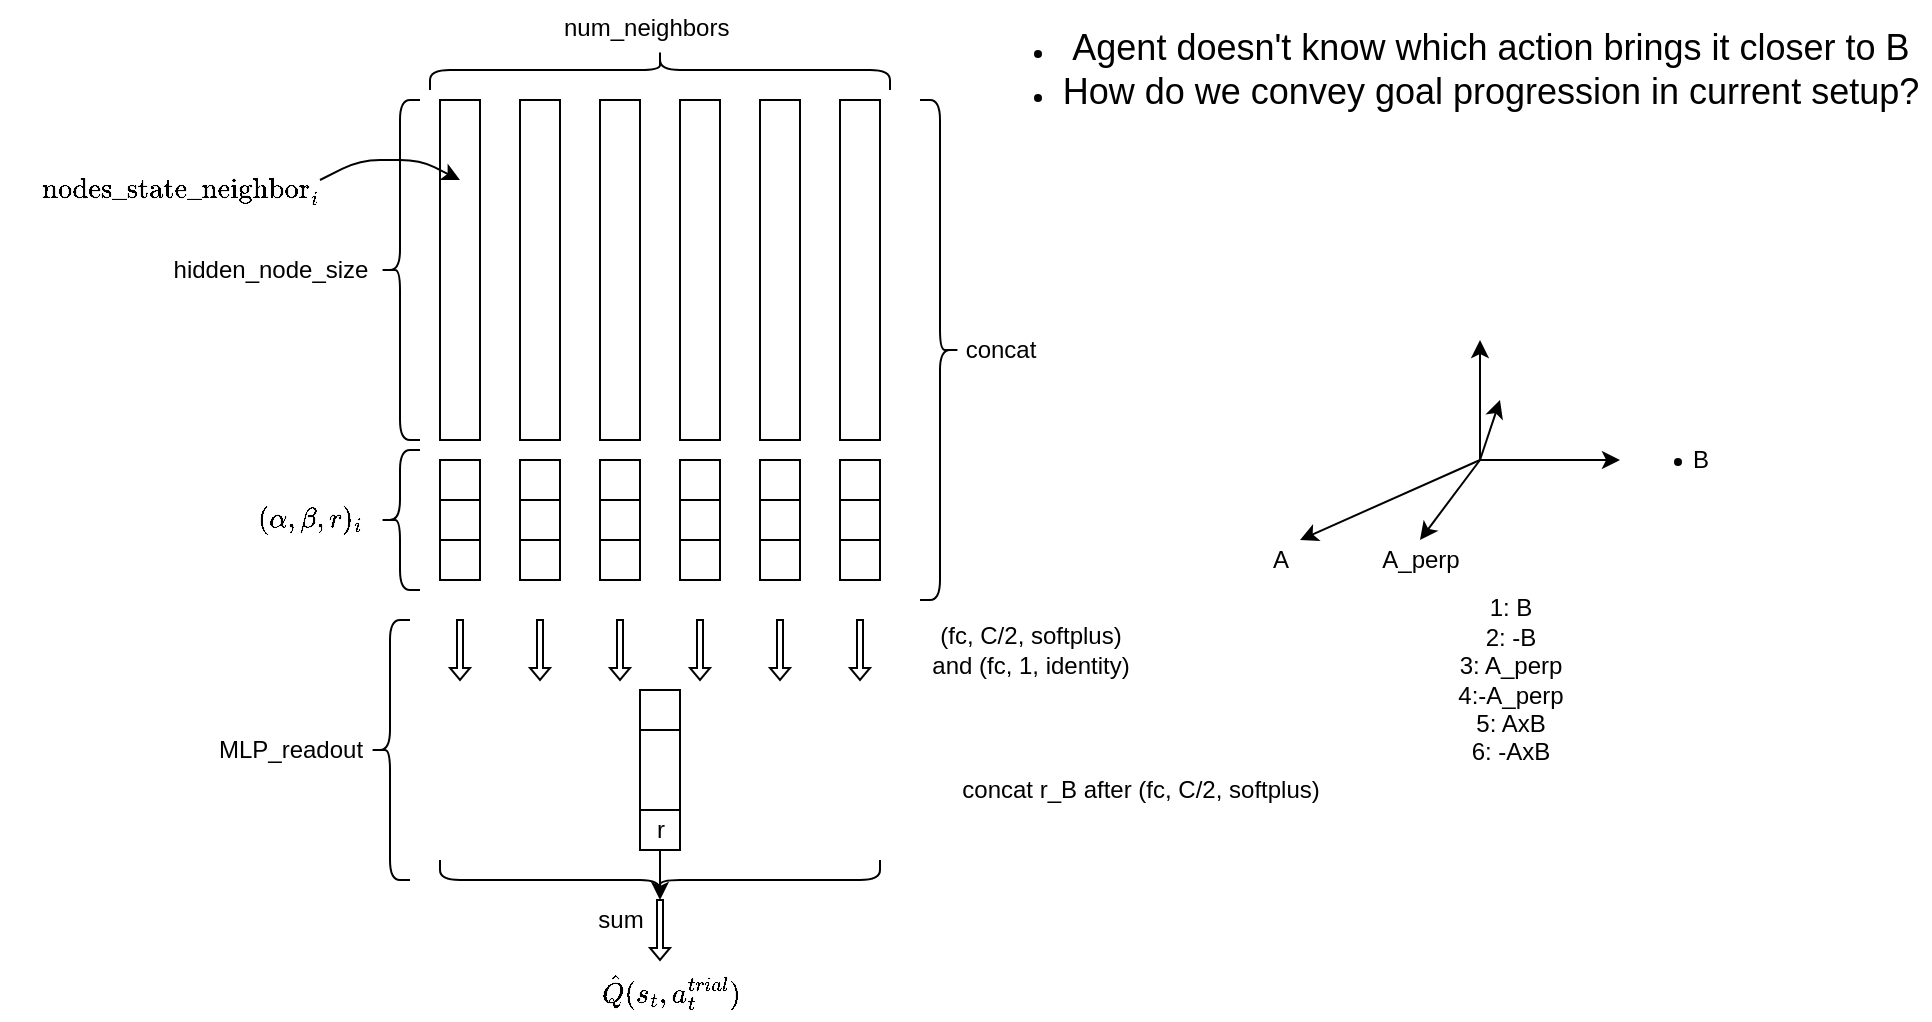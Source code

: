 <mxfile version="13.10.2" type="github"><diagram id="kgpKYQtTHZ0yAKxKKP6v" name="Page-1"><mxGraphModel dx="1784" dy="556" grid="1" gridSize="10" guides="1" tooltips="1" connect="1" arrows="1" fold="1" page="1" pageScale="1" pageWidth="850" pageHeight="1100" math="1" shadow="0"><root><mxCell id="0"/><mxCell id="1" parent="0"/><mxCell id="padkL2dUUrvfkb2KBya1-1" value="" style="rounded=0;whiteSpace=wrap;html=1;" vertex="1" parent="1"><mxGeometry x="120" y="100" width="20" height="170" as="geometry"/></mxCell><mxCell id="padkL2dUUrvfkb2KBya1-2" value="" style="rounded=0;whiteSpace=wrap;html=1;" vertex="1" parent="1"><mxGeometry x="160" y="100" width="20" height="170" as="geometry"/></mxCell><mxCell id="padkL2dUUrvfkb2KBya1-3" value="" style="rounded=0;whiteSpace=wrap;html=1;" vertex="1" parent="1"><mxGeometry x="200" y="100" width="20" height="170" as="geometry"/></mxCell><mxCell id="padkL2dUUrvfkb2KBya1-4" value="" style="rounded=0;whiteSpace=wrap;html=1;" vertex="1" parent="1"><mxGeometry x="240" y="100" width="20" height="170" as="geometry"/></mxCell><mxCell id="padkL2dUUrvfkb2KBya1-5" value="" style="rounded=0;whiteSpace=wrap;html=1;" vertex="1" parent="1"><mxGeometry x="280" y="100" width="20" height="170" as="geometry"/></mxCell><mxCell id="padkL2dUUrvfkb2KBya1-6" value="" style="rounded=0;whiteSpace=wrap;html=1;" vertex="1" parent="1"><mxGeometry x="320" y="100" width="20" height="170" as="geometry"/></mxCell><mxCell id="padkL2dUUrvfkb2KBya1-7" value="" style="rounded=0;whiteSpace=wrap;html=1;" vertex="1" parent="1"><mxGeometry x="120" y="280" width="20" height="60" as="geometry"/></mxCell><mxCell id="padkL2dUUrvfkb2KBya1-10" value="" style="endArrow=none;html=1;" edge="1" parent="1"><mxGeometry width="50" height="50" relative="1" as="geometry"><mxPoint x="120" y="300" as="sourcePoint"/><mxPoint x="140" y="300" as="targetPoint"/></mxGeometry></mxCell><mxCell id="padkL2dUUrvfkb2KBya1-11" value="" style="endArrow=none;html=1;" edge="1" parent="1"><mxGeometry width="50" height="50" relative="1" as="geometry"><mxPoint x="120" y="320" as="sourcePoint"/><mxPoint x="140" y="320" as="targetPoint"/></mxGeometry></mxCell><mxCell id="padkL2dUUrvfkb2KBya1-12" value="" style="rounded=0;whiteSpace=wrap;html=1;" vertex="1" parent="1"><mxGeometry x="160" y="280" width="20" height="60" as="geometry"/></mxCell><mxCell id="padkL2dUUrvfkb2KBya1-13" value="" style="endArrow=none;html=1;" edge="1" parent="1"><mxGeometry width="50" height="50" relative="1" as="geometry"><mxPoint x="160" y="300" as="sourcePoint"/><mxPoint x="180" y="300" as="targetPoint"/></mxGeometry></mxCell><mxCell id="padkL2dUUrvfkb2KBya1-14" value="" style="endArrow=none;html=1;" edge="1" parent="1"><mxGeometry width="50" height="50" relative="1" as="geometry"><mxPoint x="160" y="320" as="sourcePoint"/><mxPoint x="180" y="320" as="targetPoint"/></mxGeometry></mxCell><mxCell id="padkL2dUUrvfkb2KBya1-15" value="" style="rounded=0;whiteSpace=wrap;html=1;" vertex="1" parent="1"><mxGeometry x="200" y="280" width="20" height="60" as="geometry"/></mxCell><mxCell id="padkL2dUUrvfkb2KBya1-16" value="" style="endArrow=none;html=1;" edge="1" parent="1"><mxGeometry width="50" height="50" relative="1" as="geometry"><mxPoint x="200" y="300" as="sourcePoint"/><mxPoint x="220" y="300" as="targetPoint"/></mxGeometry></mxCell><mxCell id="padkL2dUUrvfkb2KBya1-17" value="" style="endArrow=none;html=1;" edge="1" parent="1"><mxGeometry width="50" height="50" relative="1" as="geometry"><mxPoint x="200" y="320" as="sourcePoint"/><mxPoint x="220" y="320" as="targetPoint"/></mxGeometry></mxCell><mxCell id="padkL2dUUrvfkb2KBya1-18" value="" style="rounded=0;whiteSpace=wrap;html=1;" vertex="1" parent="1"><mxGeometry x="240" y="280" width="20" height="60" as="geometry"/></mxCell><mxCell id="padkL2dUUrvfkb2KBya1-19" value="" style="endArrow=none;html=1;" edge="1" parent="1"><mxGeometry width="50" height="50" relative="1" as="geometry"><mxPoint x="240" y="300" as="sourcePoint"/><mxPoint x="260" y="300" as="targetPoint"/></mxGeometry></mxCell><mxCell id="padkL2dUUrvfkb2KBya1-20" value="" style="endArrow=none;html=1;" edge="1" parent="1"><mxGeometry width="50" height="50" relative="1" as="geometry"><mxPoint x="240" y="320" as="sourcePoint"/><mxPoint x="260" y="320" as="targetPoint"/></mxGeometry></mxCell><mxCell id="padkL2dUUrvfkb2KBya1-21" value="" style="rounded=0;whiteSpace=wrap;html=1;" vertex="1" parent="1"><mxGeometry x="280" y="280" width="20" height="60" as="geometry"/></mxCell><mxCell id="padkL2dUUrvfkb2KBya1-22" value="" style="endArrow=none;html=1;" edge="1" parent="1"><mxGeometry width="50" height="50" relative="1" as="geometry"><mxPoint x="280" y="300" as="sourcePoint"/><mxPoint x="300" y="300" as="targetPoint"/></mxGeometry></mxCell><mxCell id="padkL2dUUrvfkb2KBya1-23" value="" style="endArrow=none;html=1;" edge="1" parent="1"><mxGeometry width="50" height="50" relative="1" as="geometry"><mxPoint x="280" y="320" as="sourcePoint"/><mxPoint x="300" y="320" as="targetPoint"/></mxGeometry></mxCell><mxCell id="padkL2dUUrvfkb2KBya1-24" value="" style="rounded=0;whiteSpace=wrap;html=1;" vertex="1" parent="1"><mxGeometry x="320" y="280" width="20" height="60" as="geometry"/></mxCell><mxCell id="padkL2dUUrvfkb2KBya1-25" value="" style="endArrow=none;html=1;" edge="1" parent="1"><mxGeometry width="50" height="50" relative="1" as="geometry"><mxPoint x="320" y="300" as="sourcePoint"/><mxPoint x="340" y="300" as="targetPoint"/></mxGeometry></mxCell><mxCell id="padkL2dUUrvfkb2KBya1-26" value="" style="endArrow=none;html=1;" edge="1" parent="1"><mxGeometry width="50" height="50" relative="1" as="geometry"><mxPoint x="320" y="320" as="sourcePoint"/><mxPoint x="340" y="320" as="targetPoint"/></mxGeometry></mxCell><mxCell id="padkL2dUUrvfkb2KBya1-28" value="$$(\alpha, \beta, r)_i$$" style="text;html=1;align=center;verticalAlign=middle;resizable=0;points=[];autosize=1;" vertex="1" parent="1"><mxGeometry x="-15" y="300" width="140" height="20" as="geometry"/></mxCell><mxCell id="padkL2dUUrvfkb2KBya1-29" value="" style="shape=curlyBracket;whiteSpace=wrap;html=1;rounded=1;" vertex="1" parent="1"><mxGeometry x="90" y="275" width="20" height="70" as="geometry"/></mxCell><mxCell id="padkL2dUUrvfkb2KBya1-30" value="" style="shape=curlyBracket;whiteSpace=wrap;html=1;rounded=1;rotation=90;" vertex="1" parent="1"><mxGeometry x="220" y="-30" width="20" height="230" as="geometry"/></mxCell><mxCell id="padkL2dUUrvfkb2KBya1-31" value="$$\text{nodes_state_neighbor}&lt;br&gt;_i$$" style="text;html=1;align=center;verticalAlign=middle;resizable=0;points=[];autosize=1;" vertex="1" parent="1"><mxGeometry x="-100" y="130" width="180" height="30" as="geometry"/></mxCell><mxCell id="padkL2dUUrvfkb2KBya1-32" value="num_neighbors" style="text;whiteSpace=wrap;html=1;" vertex="1" parent="1"><mxGeometry x="180" y="50" width="100" height="30" as="geometry"/></mxCell><mxCell id="padkL2dUUrvfkb2KBya1-33" value="" style="shape=curlyBracket;whiteSpace=wrap;html=1;rounded=1;" vertex="1" parent="1"><mxGeometry x="90" y="100" width="20" height="170" as="geometry"/></mxCell><mxCell id="padkL2dUUrvfkb2KBya1-34" value="" style="shape=singleArrow;direction=south;whiteSpace=wrap;html=1;" vertex="1" parent="1"><mxGeometry x="125" y="360" width="10" height="30" as="geometry"/></mxCell><mxCell id="padkL2dUUrvfkb2KBya1-37" value="" style="shape=singleArrow;direction=south;whiteSpace=wrap;html=1;" vertex="1" parent="1"><mxGeometry x="165" y="360" width="10" height="30" as="geometry"/></mxCell><mxCell id="padkL2dUUrvfkb2KBya1-38" value="" style="shape=singleArrow;direction=south;whiteSpace=wrap;html=1;" vertex="1" parent="1"><mxGeometry x="245" y="360" width="10" height="30" as="geometry"/></mxCell><mxCell id="padkL2dUUrvfkb2KBya1-39" value="" style="shape=singleArrow;direction=south;whiteSpace=wrap;html=1;" vertex="1" parent="1"><mxGeometry x="205" y="360" width="10" height="30" as="geometry"/></mxCell><mxCell id="padkL2dUUrvfkb2KBya1-41" value="" style="shape=singleArrow;direction=south;whiteSpace=wrap;html=1;" vertex="1" parent="1"><mxGeometry x="285" y="360" width="10" height="30" as="geometry"/></mxCell><mxCell id="padkL2dUUrvfkb2KBya1-42" value="" style="shape=singleArrow;direction=south;whiteSpace=wrap;html=1;" vertex="1" parent="1"><mxGeometry x="325" y="360" width="10" height="30" as="geometry"/></mxCell><mxCell id="padkL2dUUrvfkb2KBya1-43" value="MLP_readout" style="text;html=1;align=center;verticalAlign=middle;resizable=0;points=[];autosize=1;" vertex="1" parent="1"><mxGeometry y="415" width="90" height="20" as="geometry"/></mxCell><mxCell id="padkL2dUUrvfkb2KBya1-50" value="" style="shape=curlyBracket;whiteSpace=wrap;html=1;rounded=1;" vertex="1" parent="1"><mxGeometry x="85" y="360" width="20" height="130" as="geometry"/></mxCell><mxCell id="padkL2dUUrvfkb2KBya1-52" value="" style="shape=curlyBracket;whiteSpace=wrap;html=1;rounded=1;rotation=-180;" vertex="1" parent="1"><mxGeometry x="360" y="100" width="20" height="250" as="geometry"/></mxCell><mxCell id="padkL2dUUrvfkb2KBya1-53" value="concat" style="text;html=1;align=center;verticalAlign=middle;resizable=0;points=[];autosize=1;" vertex="1" parent="1"><mxGeometry x="375" y="215" width="50" height="20" as="geometry"/></mxCell><mxCell id="padkL2dUUrvfkb2KBya1-54" value="(fc, C/2, softplus) &lt;br&gt;and (fc, 1, identity)" style="text;html=1;align=center;verticalAlign=middle;resizable=0;points=[];autosize=1;" vertex="1" parent="1"><mxGeometry x="360" y="360" width="110" height="30" as="geometry"/></mxCell><mxCell id="padkL2dUUrvfkb2KBya1-57" value="" style="shape=curlyBracket;whiteSpace=wrap;html=1;rounded=1;rotation=-90;" vertex="1" parent="1"><mxGeometry x="220" y="380" width="20" height="220" as="geometry"/></mxCell><mxCell id="padkL2dUUrvfkb2KBya1-59" value="$$\hat{Q}(s_t,a_t^{trial}&lt;br&gt;)$$" style="text;html=1;align=center;verticalAlign=middle;resizable=0;points=[];autosize=1;" vertex="1" parent="1"><mxGeometry x="165" y="530" width="140" height="30" as="geometry"/></mxCell><mxCell id="padkL2dUUrvfkb2KBya1-60" value="sum" style="text;html=1;align=center;verticalAlign=middle;resizable=0;points=[];autosize=1;" vertex="1" parent="1"><mxGeometry x="190" y="500" width="40" height="20" as="geometry"/></mxCell><mxCell id="padkL2dUUrvfkb2KBya1-63" value="" style="shape=singleArrow;direction=south;whiteSpace=wrap;html=1;" vertex="1" parent="1"><mxGeometry x="225" y="500" width="10" height="30" as="geometry"/></mxCell><mxCell id="padkL2dUUrvfkb2KBya1-65" value="" style="endArrow=classic;html=1;" edge="1" parent="1"><mxGeometry width="50" height="50" relative="1" as="geometry"><mxPoint x="60" y="140" as="sourcePoint"/><mxPoint x="130" y="140" as="targetPoint"/><Array as="points"><mxPoint x="80" y="130"/><mxPoint x="110" y="130"/></Array></mxGeometry></mxCell><mxCell id="padkL2dUUrvfkb2KBya1-66" value="hidden_node_size" style="text;html=1;align=center;verticalAlign=middle;resizable=0;points=[];autosize=1;" vertex="1" parent="1"><mxGeometry x="-20" y="175" width="110" height="20" as="geometry"/></mxCell><mxCell id="padkL2dUUrvfkb2KBya1-70" value="&lt;ul&gt;&lt;li&gt;&lt;font style=&quot;font-size: 18px&quot;&gt;Agent doesn't know which action brings it closer to B&lt;/font&gt;&lt;/li&gt;&lt;li&gt;&lt;font style=&quot;font-size: 18px&quot;&gt;How do we convey goal progression in current setup?&lt;/font&gt;&lt;/li&gt;&lt;/ul&gt;" style="text;html=1;align=center;verticalAlign=middle;resizable=0;points=[];autosize=1;" vertex="1" parent="1"><mxGeometry x="385" y="55" width="480" height="60" as="geometry"/></mxCell><mxCell id="padkL2dUUrvfkb2KBya1-72" value="" style="endArrow=classic;html=1;" edge="1" parent="1"><mxGeometry width="50" height="50" relative="1" as="geometry"><mxPoint x="640" y="280" as="sourcePoint"/><mxPoint x="710" y="280" as="targetPoint"/></mxGeometry></mxCell><mxCell id="padkL2dUUrvfkb2KBya1-73" value="" style="endArrow=classic;html=1;" edge="1" parent="1"><mxGeometry width="50" height="50" relative="1" as="geometry"><mxPoint x="640" y="280.0" as="sourcePoint"/><mxPoint x="640" y="220" as="targetPoint"/></mxGeometry></mxCell><mxCell id="padkL2dUUrvfkb2KBya1-74" value="" style="endArrow=classic;html=1;" edge="1" parent="1"><mxGeometry width="50" height="50" relative="1" as="geometry"><mxPoint x="640" y="280.0" as="sourcePoint"/><mxPoint x="610" y="320" as="targetPoint"/></mxGeometry></mxCell><mxCell id="padkL2dUUrvfkb2KBya1-75" value="B" style="text;html=1;align=center;verticalAlign=middle;resizable=0;points=[];autosize=1;" vertex="1" parent="1"><mxGeometry x="740" y="270" width="20" height="20" as="geometry"/></mxCell><mxCell id="padkL2dUUrvfkb2KBya1-76" value="&lt;ul&gt;&lt;li&gt;&lt;br&gt;&lt;/li&gt;&lt;/ul&gt;" style="text;html=1;align=center;verticalAlign=middle;resizable=0;points=[];autosize=1;" vertex="1" parent="1"><mxGeometry x="700" y="260" width="60" height="40" as="geometry"/></mxCell><mxCell id="padkL2dUUrvfkb2KBya1-82" value="" style="edgeStyle=orthogonalEdgeStyle;rounded=0;orthogonalLoop=1;jettySize=auto;html=1;" edge="1" parent="1" source="padkL2dUUrvfkb2KBya1-83" target="padkL2dUUrvfkb2KBya1-63"><mxGeometry relative="1" as="geometry"/></mxCell><mxCell id="padkL2dUUrvfkb2KBya1-79" value="" style="rounded=0;whiteSpace=wrap;html=1;" vertex="1" parent="1"><mxGeometry x="220" y="395" width="20" height="60" as="geometry"/></mxCell><mxCell id="padkL2dUUrvfkb2KBya1-80" value="" style="endArrow=none;html=1;" edge="1" parent="1"><mxGeometry width="50" height="50" relative="1" as="geometry"><mxPoint x="220" y="415.0" as="sourcePoint"/><mxPoint x="240" y="415.0" as="targetPoint"/></mxGeometry></mxCell><mxCell id="padkL2dUUrvfkb2KBya1-81" value="" style="endArrow=none;html=1;" edge="1" parent="1"><mxGeometry width="50" height="50" relative="1" as="geometry"><mxPoint x="220" y="475.0" as="sourcePoint"/><mxPoint x="240" y="475.0" as="targetPoint"/></mxGeometry></mxCell><mxCell id="padkL2dUUrvfkb2KBya1-83" value="" style="whiteSpace=wrap;html=1;aspect=fixed;" vertex="1" parent="1"><mxGeometry x="220" y="455" width="20" height="20" as="geometry"/></mxCell><mxCell id="padkL2dUUrvfkb2KBya1-86" value="concat r_B after (fc, C/2, softplus)" style="text;html=1;align=center;verticalAlign=middle;resizable=0;points=[];autosize=1;" vertex="1" parent="1"><mxGeometry x="375" y="435" width="190" height="20" as="geometry"/></mxCell><mxCell id="padkL2dUUrvfkb2KBya1-78" value="r" style="text;html=1;align=center;verticalAlign=middle;resizable=0;points=[];autosize=1;" vertex="1" parent="1"><mxGeometry x="220" y="455" width="20" height="20" as="geometry"/></mxCell><mxCell id="padkL2dUUrvfkb2KBya1-88" value="" style="endArrow=classic;html=1;" edge="1" parent="1"><mxGeometry width="50" height="50" relative="1" as="geometry"><mxPoint x="640" y="280" as="sourcePoint"/><mxPoint x="550" y="320" as="targetPoint"/></mxGeometry></mxCell><mxCell id="padkL2dUUrvfkb2KBya1-89" value="A" style="text;html=1;align=center;verticalAlign=middle;resizable=0;points=[];autosize=1;" vertex="1" parent="1"><mxGeometry x="530" y="320" width="20" height="20" as="geometry"/></mxCell><mxCell id="padkL2dUUrvfkb2KBya1-90" value="A_perp" style="text;html=1;align=center;verticalAlign=middle;resizable=0;points=[];autosize=1;" vertex="1" parent="1"><mxGeometry x="585" y="320" width="50" height="20" as="geometry"/></mxCell><mxCell id="padkL2dUUrvfkb2KBya1-93" value="" style="endArrow=classic;html=1;" edge="1" parent="1"><mxGeometry width="50" height="50" relative="1" as="geometry"><mxPoint x="640" y="280" as="sourcePoint"/><mxPoint x="650" y="250" as="targetPoint"/></mxGeometry></mxCell><mxCell id="padkL2dUUrvfkb2KBya1-94" value="1: B&lt;br&gt;2: -B&lt;br&gt;3: A_perp&lt;br&gt;4:-A_perp&lt;br&gt;5: AxB&lt;br&gt;6: -AxB" style="text;html=1;align=center;verticalAlign=middle;resizable=0;points=[];autosize=1;" vertex="1" parent="1"><mxGeometry x="620" y="345" width="70" height="90" as="geometry"/></mxCell></root></mxGraphModel></diagram></mxfile>